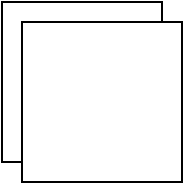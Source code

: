 <mxfile version="14.1.9" type="github">
  <diagram id="ozf7bfSUA4Th9EV4fRcq" name="Page-1">
    <mxGraphModel dx="507" dy="671" grid="1" gridSize="10" guides="1" tooltips="1" connect="1" arrows="1" fold="1" page="1" pageScale="1" pageWidth="827" pageHeight="1169" math="0" shadow="0">
      <root>
        <mxCell id="0" />
        <mxCell id="1" parent="0" />
        <mxCell id="KYtjzcyd4beDuCfo5bT--1" value="" style="ellipse;whiteSpace=wrap;html=1;aspect=fixed;" vertex="1" parent="1">
          <mxGeometry x="330" y="340" width="80" height="80" as="geometry" />
        </mxCell>
        <mxCell id="KYtjzcyd4beDuCfo5bT--2" value="" style="whiteSpace=wrap;html=1;aspect=fixed;" vertex="1" parent="1">
          <mxGeometry x="330" y="340" width="80" height="80" as="geometry" />
        </mxCell>
        <mxCell id="KYtjzcyd4beDuCfo5bT--3" value="" style="whiteSpace=wrap;html=1;aspect=fixed;" vertex="1" parent="1">
          <mxGeometry x="340" y="350" width="80" height="80" as="geometry" />
        </mxCell>
      </root>
    </mxGraphModel>
  </diagram>
</mxfile>

